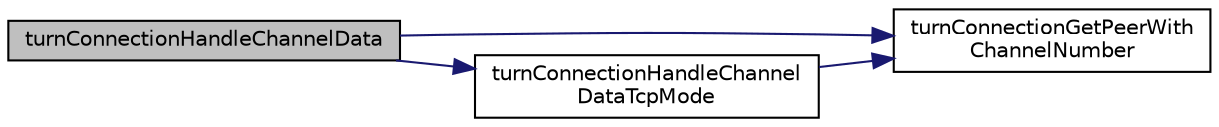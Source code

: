 digraph "turnConnectionHandleChannelData"
{
 // LATEX_PDF_SIZE
  edge [fontname="Helvetica",fontsize="10",labelfontname="Helvetica",labelfontsize="10"];
  node [fontname="Helvetica",fontsize="10",shape=record];
  rankdir="LR";
  Node1 [label="turnConnectionHandleChannelData",height=0.2,width=0.4,color="black", fillcolor="grey75", style="filled", fontcolor="black",tooltip=" "];
  Node1 -> Node2 [color="midnightblue",fontsize="10",style="solid",fontname="Helvetica"];
  Node2 [label="turnConnectionGetPeerWith\lChannelNumber",height=0.2,width=0.4,color="black", fillcolor="white", style="filled",URL="$TurnConnection_8c.html#a51b6d0a82cec53891ec2ff2bfe90aa6d",tooltip=" "];
  Node1 -> Node3 [color="midnightblue",fontsize="10",style="solid",fontname="Helvetica"];
  Node3 [label="turnConnectionHandleChannel\lDataTcpMode",height=0.2,width=0.4,color="black", fillcolor="white", style="filled",URL="$TurnConnection_8c.html#aabf71dcfeb80d0959763e038c1cb4749",tooltip=" "];
  Node3 -> Node2 [color="midnightblue",fontsize="10",style="solid",fontname="Helvetica"];
}
